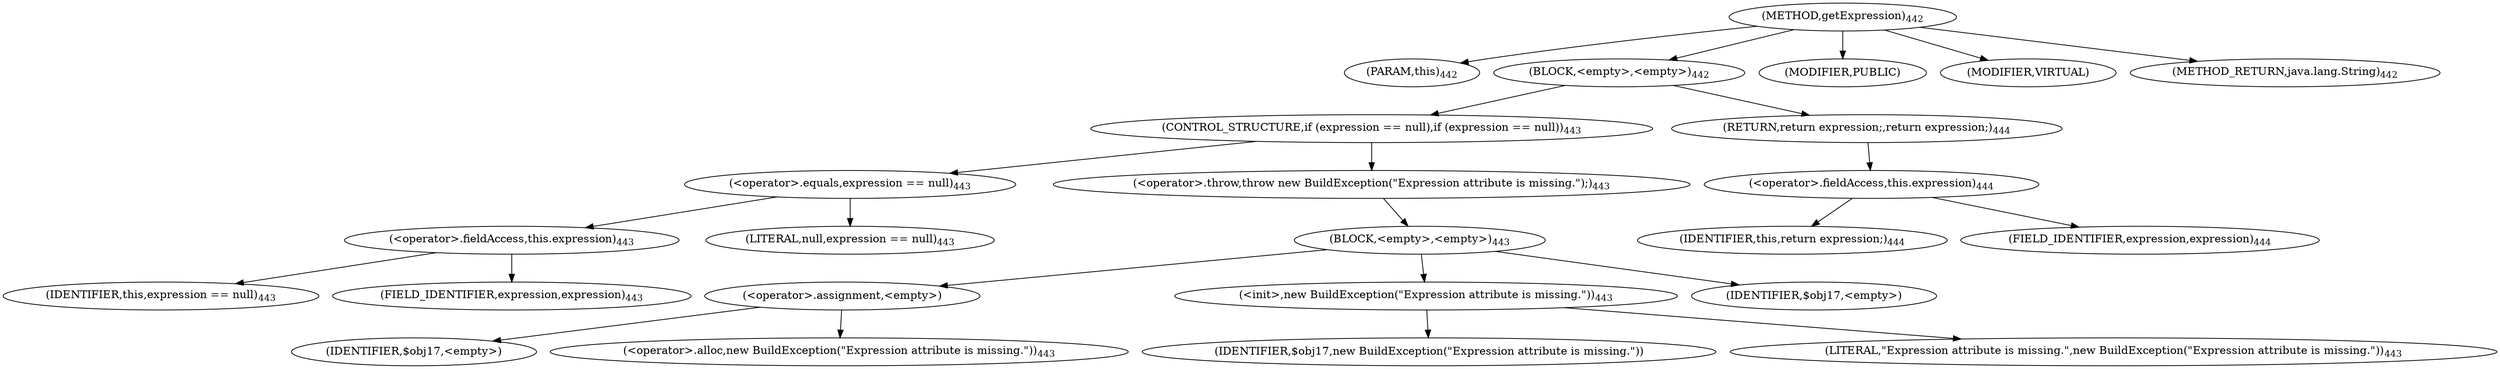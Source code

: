 digraph "getExpression" {  
"1087" [label = <(METHOD,getExpression)<SUB>442</SUB>> ]
"1088" [label = <(PARAM,this)<SUB>442</SUB>> ]
"1089" [label = <(BLOCK,&lt;empty&gt;,&lt;empty&gt;)<SUB>442</SUB>> ]
"1090" [label = <(CONTROL_STRUCTURE,if (expression == null),if (expression == null))<SUB>443</SUB>> ]
"1091" [label = <(&lt;operator&gt;.equals,expression == null)<SUB>443</SUB>> ]
"1092" [label = <(&lt;operator&gt;.fieldAccess,this.expression)<SUB>443</SUB>> ]
"1093" [label = <(IDENTIFIER,this,expression == null)<SUB>443</SUB>> ]
"1094" [label = <(FIELD_IDENTIFIER,expression,expression)<SUB>443</SUB>> ]
"1095" [label = <(LITERAL,null,expression == null)<SUB>443</SUB>> ]
"1096" [label = <(&lt;operator&gt;.throw,throw new BuildException(&quot;Expression attribute is missing.&quot;);)<SUB>443</SUB>> ]
"1097" [label = <(BLOCK,&lt;empty&gt;,&lt;empty&gt;)<SUB>443</SUB>> ]
"1098" [label = <(&lt;operator&gt;.assignment,&lt;empty&gt;)> ]
"1099" [label = <(IDENTIFIER,$obj17,&lt;empty&gt;)> ]
"1100" [label = <(&lt;operator&gt;.alloc,new BuildException(&quot;Expression attribute is missing.&quot;))<SUB>443</SUB>> ]
"1101" [label = <(&lt;init&gt;,new BuildException(&quot;Expression attribute is missing.&quot;))<SUB>443</SUB>> ]
"1102" [label = <(IDENTIFIER,$obj17,new BuildException(&quot;Expression attribute is missing.&quot;))> ]
"1103" [label = <(LITERAL,&quot;Expression attribute is missing.&quot;,new BuildException(&quot;Expression attribute is missing.&quot;))<SUB>443</SUB>> ]
"1104" [label = <(IDENTIFIER,$obj17,&lt;empty&gt;)> ]
"1105" [label = <(RETURN,return expression;,return expression;)<SUB>444</SUB>> ]
"1106" [label = <(&lt;operator&gt;.fieldAccess,this.expression)<SUB>444</SUB>> ]
"1107" [label = <(IDENTIFIER,this,return expression;)<SUB>444</SUB>> ]
"1108" [label = <(FIELD_IDENTIFIER,expression,expression)<SUB>444</SUB>> ]
"1109" [label = <(MODIFIER,PUBLIC)> ]
"1110" [label = <(MODIFIER,VIRTUAL)> ]
"1111" [label = <(METHOD_RETURN,java.lang.String)<SUB>442</SUB>> ]
  "1087" -> "1088" 
  "1087" -> "1089" 
  "1087" -> "1109" 
  "1087" -> "1110" 
  "1087" -> "1111" 
  "1089" -> "1090" 
  "1089" -> "1105" 
  "1090" -> "1091" 
  "1090" -> "1096" 
  "1091" -> "1092" 
  "1091" -> "1095" 
  "1092" -> "1093" 
  "1092" -> "1094" 
  "1096" -> "1097" 
  "1097" -> "1098" 
  "1097" -> "1101" 
  "1097" -> "1104" 
  "1098" -> "1099" 
  "1098" -> "1100" 
  "1101" -> "1102" 
  "1101" -> "1103" 
  "1105" -> "1106" 
  "1106" -> "1107" 
  "1106" -> "1108" 
}
